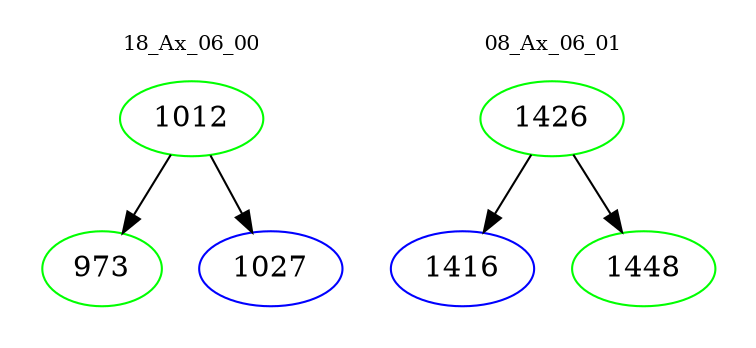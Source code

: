 digraph{
subgraph cluster_0 {
color = white
label = "18_Ax_06_00";
fontsize=10;
T0_1012 [label="1012", color="green"]
T0_1012 -> T0_973 [color="black"]
T0_973 [label="973", color="green"]
T0_1012 -> T0_1027 [color="black"]
T0_1027 [label="1027", color="blue"]
}
subgraph cluster_1 {
color = white
label = "08_Ax_06_01";
fontsize=10;
T1_1426 [label="1426", color="green"]
T1_1426 -> T1_1416 [color="black"]
T1_1416 [label="1416", color="blue"]
T1_1426 -> T1_1448 [color="black"]
T1_1448 [label="1448", color="green"]
}
}
